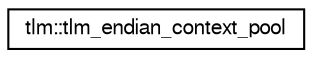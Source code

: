 digraph "Graphical Class Hierarchy"
{
  edge [fontname="FreeSans",fontsize="10",labelfontname="FreeSans",labelfontsize="10"];
  node [fontname="FreeSans",fontsize="10",shape=record];
  rankdir="LR";
  Node0 [label="tlm::tlm_endian_context_pool",height=0.2,width=0.4,color="black", fillcolor="white", style="filled",URL="$a02463.html"];
}
